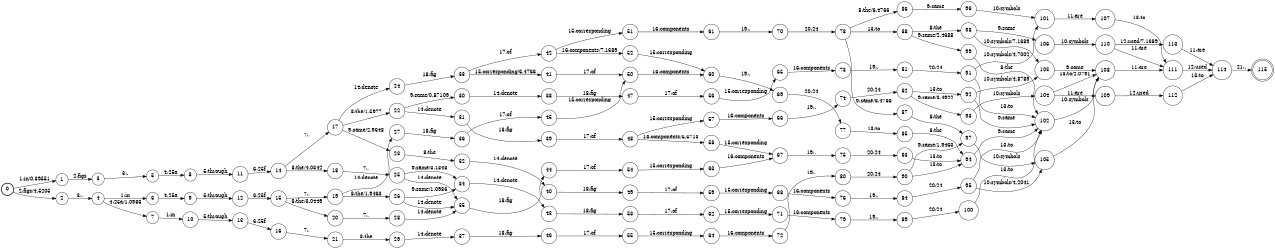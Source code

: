 digraph FST {
rankdir = LR;
size = "8.5,11";
label = "";
center = 1;
orientation = Portrait;
ranksep = "0.4";
nodesep = "0.25";
0 [label = "0", shape = circle, style = bold, fontsize = 14]
	0 -> 1 [label = "1:in/0.39551", fontsize = 14];
	0 -> 2 [label = "2:figs/4.5205", fontsize = 14];
1 [label = "1", shape = circle, style = solid, fontsize = 14]
	1 -> 3 [label = "2:figs", fontsize = 14];
2 [label = "2", shape = circle, style = solid, fontsize = 14]
	2 -> 4 [label = "3:.", fontsize = 14];
3 [label = "3", shape = circle, style = solid, fontsize = 14]
	3 -> 5 [label = "3:.", fontsize = 14];
4 [label = "4", shape = circle, style = solid, fontsize = 14]
	4 -> 6 [label = "1:in", fontsize = 14];
	4 -> 7 [label = "4:25a/1.0986", fontsize = 14];
5 [label = "5", shape = circle, style = solid, fontsize = 14]
	5 -> 8 [label = "4:25a", fontsize = 14];
6 [label = "6", shape = circle, style = solid, fontsize = 14]
	6 -> 9 [label = "4:25a", fontsize = 14];
7 [label = "7", shape = circle, style = solid, fontsize = 14]
	7 -> 10 [label = "1:in", fontsize = 14];
8 [label = "8", shape = circle, style = solid, fontsize = 14]
	8 -> 11 [label = "5:through", fontsize = 14];
9 [label = "9", shape = circle, style = solid, fontsize = 14]
	9 -> 12 [label = "5:through", fontsize = 14];
10 [label = "10", shape = circle, style = solid, fontsize = 14]
	10 -> 13 [label = "5:through", fontsize = 14];
11 [label = "11", shape = circle, style = solid, fontsize = 14]
	11 -> 14 [label = "6:25f", fontsize = 14];
12 [label = "12", shape = circle, style = solid, fontsize = 14]
	12 -> 15 [label = "6:25f", fontsize = 14];
13 [label = "13", shape = circle, style = solid, fontsize = 14]
	13 -> 16 [label = "6:25f", fontsize = 14];
14 [label = "14", shape = circle, style = solid, fontsize = 14]
	14 -> 17 [label = "7:,", fontsize = 14];
	14 -> 18 [label = "8:the/4.0342", fontsize = 14];
15 [label = "15", shape = circle, style = solid, fontsize = 14]
	15 -> 19 [label = "7:,", fontsize = 14];
	15 -> 20 [label = "8:the/3.0449", fontsize = 14];
16 [label = "16", shape = circle, style = solid, fontsize = 14]
	16 -> 21 [label = "7:,", fontsize = 14];
17 [label = "17", shape = circle, style = solid, fontsize = 14]
	17 -> 22 [label = "8:the/1.5977", fontsize = 14];
	17 -> 23 [label = "9:same/2.9648", fontsize = 14];
	17 -> 24 [label = "14:denote", fontsize = 14];
18 [label = "18", shape = circle, style = solid, fontsize = 14]
	18 -> 25 [label = "7:,", fontsize = 14];
19 [label = "19", shape = circle, style = solid, fontsize = 14]
	19 -> 26 [label = "8:the/1.9463", fontsize = 14];
	19 -> 27 [label = "14:denote", fontsize = 14];
20 [label = "20", shape = circle, style = solid, fontsize = 14]
	20 -> 28 [label = "7:,", fontsize = 14];
21 [label = "21", shape = circle, style = solid, fontsize = 14]
	21 -> 29 [label = "8:the", fontsize = 14];
22 [label = "22", shape = circle, style = solid, fontsize = 14]
	22 -> 30 [label = "9:same/0.87109", fontsize = 14];
	22 -> 31 [label = "14:denote", fontsize = 14];
23 [label = "23", shape = circle, style = solid, fontsize = 14]
	23 -> 32 [label = "8:the", fontsize = 14];
24 [label = "24", shape = circle, style = solid, fontsize = 14]
	24 -> 33 [label = "18:fig", fontsize = 14];
25 [label = "25", shape = circle, style = solid, fontsize = 14]
	25 -> 34 [label = "9:same/3.1348", fontsize = 14];
	25 -> 35 [label = "14:denote", fontsize = 14];
26 [label = "26", shape = circle, style = solid, fontsize = 14]
	26 -> 34 [label = "9:same/1.0986", fontsize = 14];
	26 -> 35 [label = "14:denote", fontsize = 14];
27 [label = "27", shape = circle, style = solid, fontsize = 14]
	27 -> 36 [label = "18:fig", fontsize = 14];
28 [label = "28", shape = circle, style = solid, fontsize = 14]
	28 -> 35 [label = "14:denote", fontsize = 14];
29 [label = "29", shape = circle, style = solid, fontsize = 14]
	29 -> 37 [label = "14:denote", fontsize = 14];
30 [label = "30", shape = circle, style = solid, fontsize = 14]
	30 -> 38 [label = "14:denote", fontsize = 14];
31 [label = "31", shape = circle, style = solid, fontsize = 14]
	31 -> 39 [label = "18:fig", fontsize = 14];
32 [label = "32", shape = circle, style = solid, fontsize = 14]
	32 -> 40 [label = "14:denote", fontsize = 14];
33 [label = "33", shape = circle, style = solid, fontsize = 14]
	33 -> 41 [label = "15:corresponding/6.4766", fontsize = 14];
	33 -> 42 [label = "17:of", fontsize = 14];
34 [label = "34", shape = circle, style = solid, fontsize = 14]
	34 -> 43 [label = "14:denote", fontsize = 14];
35 [label = "35", shape = circle, style = solid, fontsize = 14]
	35 -> 44 [label = "18:fig", fontsize = 14];
36 [label = "36", shape = circle, style = solid, fontsize = 14]
	36 -> 45 [label = "17:of", fontsize = 14];
37 [label = "37", shape = circle, style = solid, fontsize = 14]
	37 -> 46 [label = "18:fig", fontsize = 14];
38 [label = "38", shape = circle, style = solid, fontsize = 14]
	38 -> 47 [label = "18:fig", fontsize = 14];
39 [label = "39", shape = circle, style = solid, fontsize = 14]
	39 -> 48 [label = "17:of", fontsize = 14];
40 [label = "40", shape = circle, style = solid, fontsize = 14]
	40 -> 49 [label = "18:fig", fontsize = 14];
41 [label = "41", shape = circle, style = solid, fontsize = 14]
	41 -> 50 [label = "17:of", fontsize = 14];
42 [label = "42", shape = circle, style = solid, fontsize = 14]
	42 -> 51 [label = "15:corresponding", fontsize = 14];
	42 -> 52 [label = "16:components/7.1689", fontsize = 14];
43 [label = "43", shape = circle, style = solid, fontsize = 14]
	43 -> 53 [label = "18:fig", fontsize = 14];
44 [label = "44", shape = circle, style = solid, fontsize = 14]
	44 -> 54 [label = "17:of", fontsize = 14];
45 [label = "45", shape = circle, style = solid, fontsize = 14]
	45 -> 50 [label = "15:corresponding", fontsize = 14];
46 [label = "46", shape = circle, style = solid, fontsize = 14]
	46 -> 55 [label = "17:of", fontsize = 14];
47 [label = "47", shape = circle, style = solid, fontsize = 14]
	47 -> 56 [label = "17:of", fontsize = 14];
48 [label = "48", shape = circle, style = solid, fontsize = 14]
	48 -> 57 [label = "15:corresponding", fontsize = 14];
	48 -> 58 [label = "16:components/5.5713", fontsize = 14];
49 [label = "49", shape = circle, style = solid, fontsize = 14]
	49 -> 59 [label = "17:of", fontsize = 14];
50 [label = "50", shape = circle, style = solid, fontsize = 14]
	50 -> 60 [label = "16:components", fontsize = 14];
51 [label = "51", shape = circle, style = solid, fontsize = 14]
	51 -> 61 [label = "16:components", fontsize = 14];
52 [label = "52", shape = circle, style = solid, fontsize = 14]
	52 -> 60 [label = "15:corresponding", fontsize = 14];
53 [label = "53", shape = circle, style = solid, fontsize = 14]
	53 -> 62 [label = "17:of", fontsize = 14];
54 [label = "54", shape = circle, style = solid, fontsize = 14]
	54 -> 63 [label = "15:corresponding", fontsize = 14];
55 [label = "55", shape = circle, style = solid, fontsize = 14]
	55 -> 64 [label = "15:corresponding", fontsize = 14];
56 [label = "56", shape = circle, style = solid, fontsize = 14]
	56 -> 65 [label = "15:corresponding", fontsize = 14];
57 [label = "57", shape = circle, style = solid, fontsize = 14]
	57 -> 66 [label = "16:components", fontsize = 14];
58 [label = "58", shape = circle, style = solid, fontsize = 14]
	58 -> 67 [label = "15:corresponding", fontsize = 14];
59 [label = "59", shape = circle, style = solid, fontsize = 14]
	59 -> 68 [label = "15:corresponding", fontsize = 14];
60 [label = "60", shape = circle, style = solid, fontsize = 14]
	60 -> 69 [label = "19:.", fontsize = 14];
61 [label = "61", shape = circle, style = solid, fontsize = 14]
	61 -> 70 [label = "19:.", fontsize = 14];
62 [label = "62", shape = circle, style = solid, fontsize = 14]
	62 -> 71 [label = "15:corresponding", fontsize = 14];
63 [label = "63", shape = circle, style = solid, fontsize = 14]
	63 -> 67 [label = "16:components", fontsize = 14];
64 [label = "64", shape = circle, style = solid, fontsize = 14]
	64 -> 72 [label = "16:components", fontsize = 14];
65 [label = "65", shape = circle, style = solid, fontsize = 14]
	65 -> 73 [label = "16:components", fontsize = 14];
66 [label = "66", shape = circle, style = solid, fontsize = 14]
	66 -> 74 [label = "19:.", fontsize = 14];
67 [label = "67", shape = circle, style = solid, fontsize = 14]
	67 -> 75 [label = "19:.", fontsize = 14];
68 [label = "68", shape = circle, style = solid, fontsize = 14]
	68 -> 76 [label = "16:components", fontsize = 14];
69 [label = "69", shape = circle, style = solid, fontsize = 14]
	69 -> 77 [label = "20:24", fontsize = 14];
70 [label = "70", shape = circle, style = solid, fontsize = 14]
	70 -> 78 [label = "20:24", fontsize = 14];
71 [label = "71", shape = circle, style = solid, fontsize = 14]
	71 -> 79 [label = "16:components", fontsize = 14];
72 [label = "72", shape = circle, style = solid, fontsize = 14]
	72 -> 80 [label = "19:.", fontsize = 14];
73 [label = "73", shape = circle, style = solid, fontsize = 14]
	73 -> 81 [label = "19:.", fontsize = 14];
74 [label = "74", shape = circle, style = solid, fontsize = 14]
	74 -> 82 [label = "20:24", fontsize = 14];
75 [label = "75", shape = circle, style = solid, fontsize = 14]
	75 -> 83 [label = "20:24", fontsize = 14];
76 [label = "76", shape = circle, style = solid, fontsize = 14]
	76 -> 84 [label = "19:.", fontsize = 14];
77 [label = "77", shape = circle, style = solid, fontsize = 14]
	77 -> 85 [label = "13:to", fontsize = 14];
78 [label = "78", shape = circle, style = solid, fontsize = 14]
	78 -> 86 [label = "8:the/6.4766", fontsize = 14];
	78 -> 87 [label = "9:same/6.4766", fontsize = 14];
	78 -> 88 [label = "13:to", fontsize = 14];
79 [label = "79", shape = circle, style = solid, fontsize = 14]
	79 -> 89 [label = "19:.", fontsize = 14];
80 [label = "80", shape = circle, style = solid, fontsize = 14]
	80 -> 90 [label = "20:24", fontsize = 14];
81 [label = "81", shape = circle, style = solid, fontsize = 14]
	81 -> 91 [label = "20:24", fontsize = 14];
82 [label = "82", shape = circle, style = solid, fontsize = 14]
	82 -> 93 [label = "9:same/3.4922", fontsize = 14];
	82 -> 92 [label = "13:to", fontsize = 14];
83 [label = "83", shape = circle, style = solid, fontsize = 14]
	83 -> 94 [label = "13:to", fontsize = 14];
84 [label = "84", shape = circle, style = solid, fontsize = 14]
	84 -> 95 [label = "20:24", fontsize = 14];
85 [label = "85", shape = circle, style = solid, fontsize = 14]
	85 -> 94 [label = "8:the", fontsize = 14];
86 [label = "86", shape = circle, style = solid, fontsize = 14]
	86 -> 96 [label = "9:same", fontsize = 14];
87 [label = "87", shape = circle, style = solid, fontsize = 14]
	87 -> 97 [label = "8:the", fontsize = 14];
88 [label = "88", shape = circle, style = solid, fontsize = 14]
	88 -> 98 [label = "8:the", fontsize = 14];
	88 -> 99 [label = "9:same/2.4688", fontsize = 14];
89 [label = "89", shape = circle, style = solid, fontsize = 14]
	89 -> 100 [label = "20:24", fontsize = 14];
90 [label = "90", shape = circle, style = solid, fontsize = 14]
	90 -> 97 [label = "9:same/1.9463", fontsize = 14];
	90 -> 94 [label = "13:to", fontsize = 14];
91 [label = "91", shape = circle, style = solid, fontsize = 14]
	91 -> 101 [label = "10:symbols/4.7002", fontsize = 14];
	91 -> 102 [label = "13:to", fontsize = 14];
92 [label = "92", shape = circle, style = solid, fontsize = 14]
	92 -> 102 [label = "9:same", fontsize = 14];
	92 -> 103 [label = "10:symbols/4.8789", fontsize = 14];
93 [label = "93", shape = circle, style = solid, fontsize = 14]
	93 -> 104 [label = "10:symbols", fontsize = 14];
94 [label = "94", shape = circle, style = solid, fontsize = 14]
	94 -> 102 [label = "9:same", fontsize = 14];
95 [label = "95", shape = circle, style = solid, fontsize = 14]
	95 -> 105 [label = "10:symbols/4.2041", fontsize = 14];
	95 -> 102 [label = "13:to", fontsize = 14];
96 [label = "96", shape = circle, style = solid, fontsize = 14]
	96 -> 101 [label = "10:symbols", fontsize = 14];
97 [label = "97", shape = circle, style = solid, fontsize = 14]
	97 -> 105 [label = "10:symbols", fontsize = 14];
98 [label = "98", shape = circle, style = solid, fontsize = 14]
	98 -> 106 [label = "9:same", fontsize = 14];
	98 -> 103 [label = "10:symbols/7.1689", fontsize = 14];
99 [label = "99", shape = circle, style = solid, fontsize = 14]
	99 -> 102 [label = "8:the", fontsize = 14];
100 [label = "100", shape = circle, style = solid, fontsize = 14]
	100 -> 102 [label = "13:to", fontsize = 14];
101 [label = "101", shape = circle, style = solid, fontsize = 14]
	101 -> 107 [label = "11:are", fontsize = 14];
102 [label = "102", shape = circle, style = solid, fontsize = 14]
	102 -> 108 [label = "10:symbols", fontsize = 14];
103 [label = "103", shape = circle, style = solid, fontsize = 14]
	103 -> 108 [label = "9:same", fontsize = 14];
104 [label = "104", shape = circle, style = solid, fontsize = 14]
	104 -> 109 [label = "11:are", fontsize = 14];
	104 -> 108 [label = "13:to/2.0791", fontsize = 14];
105 [label = "105", shape = circle, style = solid, fontsize = 14]
	105 -> 108 [label = "13:to", fontsize = 14];
106 [label = "106", shape = circle, style = solid, fontsize = 14]
	106 -> 110 [label = "10:symbols", fontsize = 14];
107 [label = "107", shape = circle, style = solid, fontsize = 14]
	107 -> 111 [label = "13:to", fontsize = 14];
108 [label = "108", shape = circle, style = solid, fontsize = 14]
	108 -> 111 [label = "11:are", fontsize = 14];
109 [label = "109", shape = circle, style = solid, fontsize = 14]
	109 -> 112 [label = "12:used", fontsize = 14];
110 [label = "110", shape = circle, style = solid, fontsize = 14]
	110 -> 111 [label = "11:are", fontsize = 14];
	110 -> 113 [label = "12:used/7.1689", fontsize = 14];
111 [label = "111", shape = circle, style = solid, fontsize = 14]
	111 -> 114 [label = "12:used", fontsize = 14];
112 [label = "112", shape = circle, style = solid, fontsize = 14]
	112 -> 114 [label = "13:to", fontsize = 14];
113 [label = "113", shape = circle, style = solid, fontsize = 14]
	113 -> 114 [label = "11:are", fontsize = 14];
114 [label = "114", shape = circle, style = solid, fontsize = 14]
	114 -> 115 [label = "21:.", fontsize = 14];
115 [label = "115", shape = doublecircle, style = solid, fontsize = 14]
}
